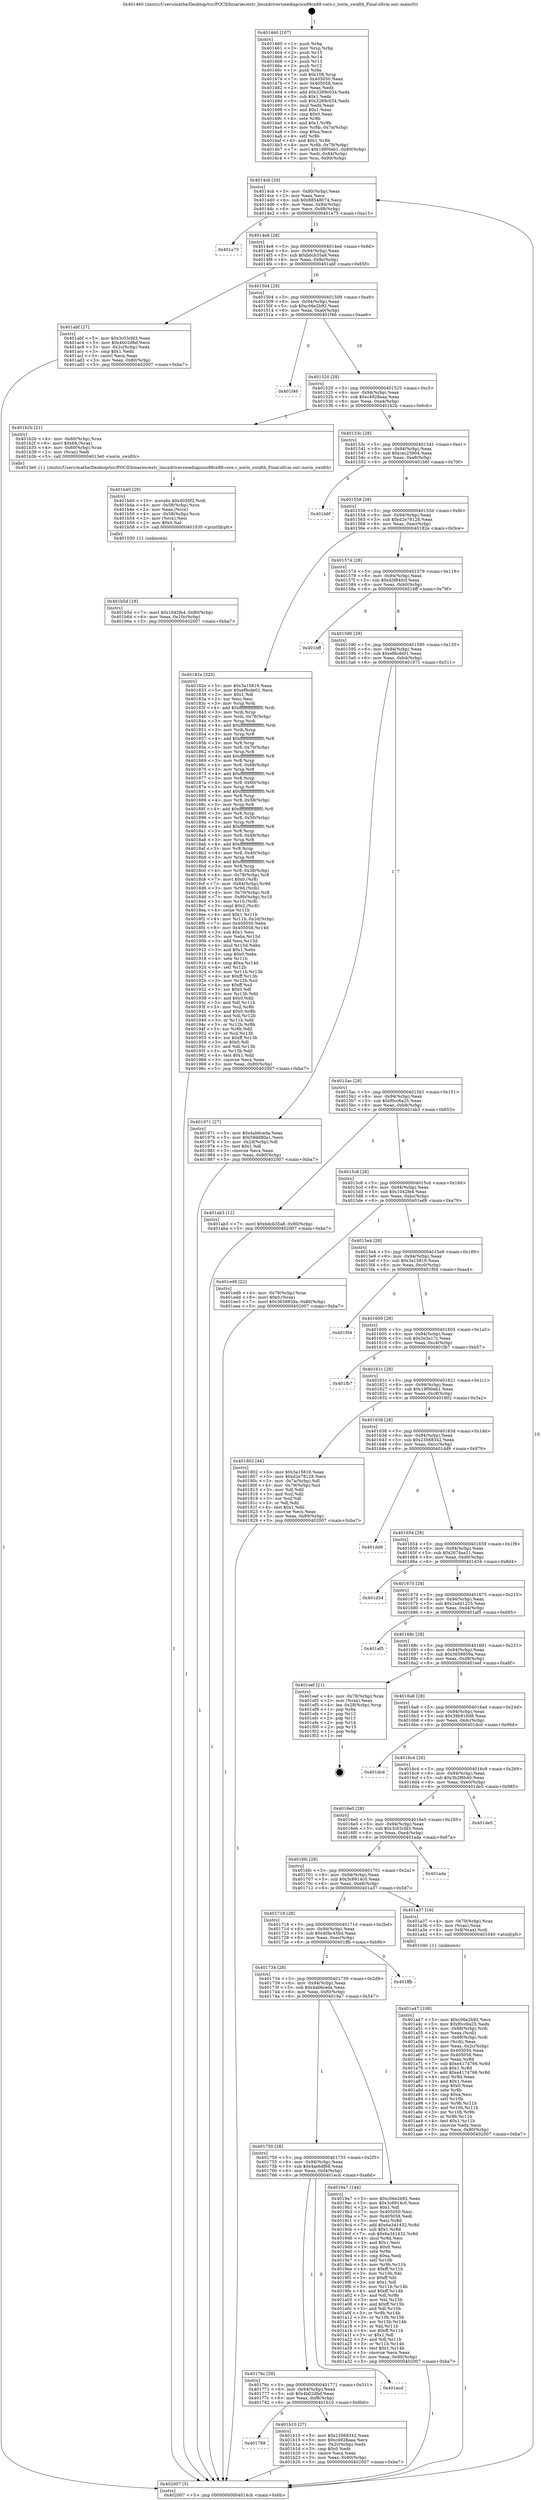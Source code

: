 digraph "0x401460" {
  label = "0x401460 (/mnt/c/Users/mathe/Desktop/tcc/POCII/binaries/extr_linuxdriversmediapcicx88cx88-core.c_norm_swidth_Final-ollvm.out::main(0))"
  labelloc = "t"
  node[shape=record]

  Entry [label="",width=0.3,height=0.3,shape=circle,fillcolor=black,style=filled]
  "0x4014cb" [label="{
     0x4014cb [29]\l
     | [instrs]\l
     &nbsp;&nbsp;0x4014cb \<+3\>: mov -0x80(%rbp),%eax\l
     &nbsp;&nbsp;0x4014ce \<+2\>: mov %eax,%ecx\l
     &nbsp;&nbsp;0x4014d0 \<+6\>: sub $0x88548074,%ecx\l
     &nbsp;&nbsp;0x4014d6 \<+6\>: mov %eax,-0x94(%rbp)\l
     &nbsp;&nbsp;0x4014dc \<+6\>: mov %ecx,-0x98(%rbp)\l
     &nbsp;&nbsp;0x4014e2 \<+6\>: je 0000000000401e75 \<main+0xa15\>\l
  }"]
  "0x401e75" [label="{
     0x401e75\l
  }", style=dashed]
  "0x4014e8" [label="{
     0x4014e8 [28]\l
     | [instrs]\l
     &nbsp;&nbsp;0x4014e8 \<+5\>: jmp 00000000004014ed \<main+0x8d\>\l
     &nbsp;&nbsp;0x4014ed \<+6\>: mov -0x94(%rbp),%eax\l
     &nbsp;&nbsp;0x4014f3 \<+5\>: sub $0xbdcb35a8,%eax\l
     &nbsp;&nbsp;0x4014f8 \<+6\>: mov %eax,-0x9c(%rbp)\l
     &nbsp;&nbsp;0x4014fe \<+6\>: je 0000000000401abf \<main+0x65f\>\l
  }"]
  Exit [label="",width=0.3,height=0.3,shape=circle,fillcolor=black,style=filled,peripheries=2]
  "0x401abf" [label="{
     0x401abf [27]\l
     | [instrs]\l
     &nbsp;&nbsp;0x401abf \<+5\>: mov $0x3c03cfd3,%eax\l
     &nbsp;&nbsp;0x401ac4 \<+5\>: mov $0x4b02dfef,%ecx\l
     &nbsp;&nbsp;0x401ac9 \<+3\>: mov -0x2c(%rbp),%edx\l
     &nbsp;&nbsp;0x401acc \<+3\>: cmp $0x1,%edx\l
     &nbsp;&nbsp;0x401acf \<+3\>: cmovl %ecx,%eax\l
     &nbsp;&nbsp;0x401ad2 \<+3\>: mov %eax,-0x80(%rbp)\l
     &nbsp;&nbsp;0x401ad5 \<+5\>: jmp 0000000000402007 \<main+0xba7\>\l
  }"]
  "0x401504" [label="{
     0x401504 [28]\l
     | [instrs]\l
     &nbsp;&nbsp;0x401504 \<+5\>: jmp 0000000000401509 \<main+0xa9\>\l
     &nbsp;&nbsp;0x401509 \<+6\>: mov -0x94(%rbp),%eax\l
     &nbsp;&nbsp;0x40150f \<+5\>: sub $0xc06e2b92,%eax\l
     &nbsp;&nbsp;0x401514 \<+6\>: mov %eax,-0xa0(%rbp)\l
     &nbsp;&nbsp;0x40151a \<+6\>: je 0000000000401f46 \<main+0xae6\>\l
  }"]
  "0x401b5d" [label="{
     0x401b5d [18]\l
     | [instrs]\l
     &nbsp;&nbsp;0x401b5d \<+7\>: movl $0x1042fe4,-0x80(%rbp)\l
     &nbsp;&nbsp;0x401b64 \<+6\>: mov %eax,-0x10c(%rbp)\l
     &nbsp;&nbsp;0x401b6a \<+5\>: jmp 0000000000402007 \<main+0xba7\>\l
  }"]
  "0x401f46" [label="{
     0x401f46\l
  }", style=dashed]
  "0x401520" [label="{
     0x401520 [28]\l
     | [instrs]\l
     &nbsp;&nbsp;0x401520 \<+5\>: jmp 0000000000401525 \<main+0xc5\>\l
     &nbsp;&nbsp;0x401525 \<+6\>: mov -0x94(%rbp),%eax\l
     &nbsp;&nbsp;0x40152b \<+5\>: sub $0xc4928aaa,%eax\l
     &nbsp;&nbsp;0x401530 \<+6\>: mov %eax,-0xa4(%rbp)\l
     &nbsp;&nbsp;0x401536 \<+6\>: je 0000000000401b2b \<main+0x6cb\>\l
  }"]
  "0x401b40" [label="{
     0x401b40 [29]\l
     | [instrs]\l
     &nbsp;&nbsp;0x401b40 \<+10\>: movabs $0x4030f2,%rdi\l
     &nbsp;&nbsp;0x401b4a \<+4\>: mov -0x58(%rbp),%rcx\l
     &nbsp;&nbsp;0x401b4e \<+2\>: mov %eax,(%rcx)\l
     &nbsp;&nbsp;0x401b50 \<+4\>: mov -0x58(%rbp),%rcx\l
     &nbsp;&nbsp;0x401b54 \<+2\>: mov (%rcx),%esi\l
     &nbsp;&nbsp;0x401b56 \<+2\>: mov $0x0,%al\l
     &nbsp;&nbsp;0x401b58 \<+5\>: call 0000000000401030 \<printf@plt\>\l
     | [calls]\l
     &nbsp;&nbsp;0x401030 \{1\} (unknown)\l
  }"]
  "0x401b2b" [label="{
     0x401b2b [21]\l
     | [instrs]\l
     &nbsp;&nbsp;0x401b2b \<+4\>: mov -0x60(%rbp),%rax\l
     &nbsp;&nbsp;0x401b2f \<+6\>: movl $0x64,(%rax)\l
     &nbsp;&nbsp;0x401b35 \<+4\>: mov -0x60(%rbp),%rax\l
     &nbsp;&nbsp;0x401b39 \<+2\>: mov (%rax),%edi\l
     &nbsp;&nbsp;0x401b3b \<+5\>: call 00000000004013e0 \<norm_swidth\>\l
     | [calls]\l
     &nbsp;&nbsp;0x4013e0 \{1\} (/mnt/c/Users/mathe/Desktop/tcc/POCII/binaries/extr_linuxdriversmediapcicx88cx88-core.c_norm_swidth_Final-ollvm.out::norm_swidth)\l
  }"]
  "0x40153c" [label="{
     0x40153c [28]\l
     | [instrs]\l
     &nbsp;&nbsp;0x40153c \<+5\>: jmp 0000000000401541 \<main+0xe1\>\l
     &nbsp;&nbsp;0x401541 \<+6\>: mov -0x94(%rbp),%eax\l
     &nbsp;&nbsp;0x401547 \<+5\>: sub $0xcec25904,%eax\l
     &nbsp;&nbsp;0x40154c \<+6\>: mov %eax,-0xa8(%rbp)\l
     &nbsp;&nbsp;0x401552 \<+6\>: je 0000000000401b6f \<main+0x70f\>\l
  }"]
  "0x401788" [label="{
     0x401788\l
  }", style=dashed]
  "0x401b6f" [label="{
     0x401b6f\l
  }", style=dashed]
  "0x401558" [label="{
     0x401558 [28]\l
     | [instrs]\l
     &nbsp;&nbsp;0x401558 \<+5\>: jmp 000000000040155d \<main+0xfd\>\l
     &nbsp;&nbsp;0x40155d \<+6\>: mov -0x94(%rbp),%eax\l
     &nbsp;&nbsp;0x401563 \<+5\>: sub $0xd2e78128,%eax\l
     &nbsp;&nbsp;0x401568 \<+6\>: mov %eax,-0xac(%rbp)\l
     &nbsp;&nbsp;0x40156e \<+6\>: je 000000000040182e \<main+0x3ce\>\l
  }"]
  "0x401b10" [label="{
     0x401b10 [27]\l
     | [instrs]\l
     &nbsp;&nbsp;0x401b10 \<+5\>: mov $0x23568342,%eax\l
     &nbsp;&nbsp;0x401b15 \<+5\>: mov $0xc4928aaa,%ecx\l
     &nbsp;&nbsp;0x401b1a \<+3\>: mov -0x2c(%rbp),%edx\l
     &nbsp;&nbsp;0x401b1d \<+3\>: cmp $0x0,%edx\l
     &nbsp;&nbsp;0x401b20 \<+3\>: cmove %ecx,%eax\l
     &nbsp;&nbsp;0x401b23 \<+3\>: mov %eax,-0x80(%rbp)\l
     &nbsp;&nbsp;0x401b26 \<+5\>: jmp 0000000000402007 \<main+0xba7\>\l
  }"]
  "0x40182e" [label="{
     0x40182e [323]\l
     | [instrs]\l
     &nbsp;&nbsp;0x40182e \<+5\>: mov $0x3a15816,%eax\l
     &nbsp;&nbsp;0x401833 \<+5\>: mov $0xef8cde01,%ecx\l
     &nbsp;&nbsp;0x401838 \<+2\>: mov $0x1,%dl\l
     &nbsp;&nbsp;0x40183a \<+2\>: xor %esi,%esi\l
     &nbsp;&nbsp;0x40183c \<+3\>: mov %rsp,%rdi\l
     &nbsp;&nbsp;0x40183f \<+4\>: add $0xfffffffffffffff0,%rdi\l
     &nbsp;&nbsp;0x401843 \<+3\>: mov %rdi,%rsp\l
     &nbsp;&nbsp;0x401846 \<+4\>: mov %rdi,-0x78(%rbp)\l
     &nbsp;&nbsp;0x40184a \<+3\>: mov %rsp,%rdi\l
     &nbsp;&nbsp;0x40184d \<+4\>: add $0xfffffffffffffff0,%rdi\l
     &nbsp;&nbsp;0x401851 \<+3\>: mov %rdi,%rsp\l
     &nbsp;&nbsp;0x401854 \<+3\>: mov %rsp,%r8\l
     &nbsp;&nbsp;0x401857 \<+4\>: add $0xfffffffffffffff0,%r8\l
     &nbsp;&nbsp;0x40185b \<+3\>: mov %r8,%rsp\l
     &nbsp;&nbsp;0x40185e \<+4\>: mov %r8,-0x70(%rbp)\l
     &nbsp;&nbsp;0x401862 \<+3\>: mov %rsp,%r8\l
     &nbsp;&nbsp;0x401865 \<+4\>: add $0xfffffffffffffff0,%r8\l
     &nbsp;&nbsp;0x401869 \<+3\>: mov %r8,%rsp\l
     &nbsp;&nbsp;0x40186c \<+4\>: mov %r8,-0x68(%rbp)\l
     &nbsp;&nbsp;0x401870 \<+3\>: mov %rsp,%r8\l
     &nbsp;&nbsp;0x401873 \<+4\>: add $0xfffffffffffffff0,%r8\l
     &nbsp;&nbsp;0x401877 \<+3\>: mov %r8,%rsp\l
     &nbsp;&nbsp;0x40187a \<+4\>: mov %r8,-0x60(%rbp)\l
     &nbsp;&nbsp;0x40187e \<+3\>: mov %rsp,%r8\l
     &nbsp;&nbsp;0x401881 \<+4\>: add $0xfffffffffffffff0,%r8\l
     &nbsp;&nbsp;0x401885 \<+3\>: mov %r8,%rsp\l
     &nbsp;&nbsp;0x401888 \<+4\>: mov %r8,-0x58(%rbp)\l
     &nbsp;&nbsp;0x40188c \<+3\>: mov %rsp,%r8\l
     &nbsp;&nbsp;0x40188f \<+4\>: add $0xfffffffffffffff0,%r8\l
     &nbsp;&nbsp;0x401893 \<+3\>: mov %r8,%rsp\l
     &nbsp;&nbsp;0x401896 \<+4\>: mov %r8,-0x50(%rbp)\l
     &nbsp;&nbsp;0x40189a \<+3\>: mov %rsp,%r8\l
     &nbsp;&nbsp;0x40189d \<+4\>: add $0xfffffffffffffff0,%r8\l
     &nbsp;&nbsp;0x4018a1 \<+3\>: mov %r8,%rsp\l
     &nbsp;&nbsp;0x4018a4 \<+4\>: mov %r8,-0x48(%rbp)\l
     &nbsp;&nbsp;0x4018a8 \<+3\>: mov %rsp,%r8\l
     &nbsp;&nbsp;0x4018ab \<+4\>: add $0xfffffffffffffff0,%r8\l
     &nbsp;&nbsp;0x4018af \<+3\>: mov %r8,%rsp\l
     &nbsp;&nbsp;0x4018b2 \<+4\>: mov %r8,-0x40(%rbp)\l
     &nbsp;&nbsp;0x4018b6 \<+3\>: mov %rsp,%r8\l
     &nbsp;&nbsp;0x4018b9 \<+4\>: add $0xfffffffffffffff0,%r8\l
     &nbsp;&nbsp;0x4018bd \<+3\>: mov %r8,%rsp\l
     &nbsp;&nbsp;0x4018c0 \<+4\>: mov %r8,-0x38(%rbp)\l
     &nbsp;&nbsp;0x4018c4 \<+4\>: mov -0x78(%rbp),%r8\l
     &nbsp;&nbsp;0x4018c8 \<+7\>: movl $0x0,(%r8)\l
     &nbsp;&nbsp;0x4018cf \<+7\>: mov -0x84(%rbp),%r9d\l
     &nbsp;&nbsp;0x4018d6 \<+3\>: mov %r9d,(%rdi)\l
     &nbsp;&nbsp;0x4018d9 \<+4\>: mov -0x70(%rbp),%r8\l
     &nbsp;&nbsp;0x4018dd \<+7\>: mov -0x90(%rbp),%r10\l
     &nbsp;&nbsp;0x4018e4 \<+3\>: mov %r10,(%r8)\l
     &nbsp;&nbsp;0x4018e7 \<+3\>: cmpl $0x2,(%rdi)\l
     &nbsp;&nbsp;0x4018ea \<+4\>: setne %r11b\l
     &nbsp;&nbsp;0x4018ee \<+4\>: and $0x1,%r11b\l
     &nbsp;&nbsp;0x4018f2 \<+4\>: mov %r11b,-0x2d(%rbp)\l
     &nbsp;&nbsp;0x4018f6 \<+7\>: mov 0x405050,%ebx\l
     &nbsp;&nbsp;0x4018fd \<+8\>: mov 0x405058,%r14d\l
     &nbsp;&nbsp;0x401905 \<+3\>: sub $0x1,%esi\l
     &nbsp;&nbsp;0x401908 \<+3\>: mov %ebx,%r15d\l
     &nbsp;&nbsp;0x40190b \<+3\>: add %esi,%r15d\l
     &nbsp;&nbsp;0x40190e \<+4\>: imul %r15d,%ebx\l
     &nbsp;&nbsp;0x401912 \<+3\>: and $0x1,%ebx\l
     &nbsp;&nbsp;0x401915 \<+3\>: cmp $0x0,%ebx\l
     &nbsp;&nbsp;0x401918 \<+4\>: sete %r11b\l
     &nbsp;&nbsp;0x40191c \<+4\>: cmp $0xa,%r14d\l
     &nbsp;&nbsp;0x401920 \<+4\>: setl %r12b\l
     &nbsp;&nbsp;0x401924 \<+3\>: mov %r11b,%r13b\l
     &nbsp;&nbsp;0x401927 \<+4\>: xor $0xff,%r13b\l
     &nbsp;&nbsp;0x40192b \<+3\>: mov %r12b,%sil\l
     &nbsp;&nbsp;0x40192e \<+4\>: xor $0xff,%sil\l
     &nbsp;&nbsp;0x401932 \<+3\>: xor $0x0,%dl\l
     &nbsp;&nbsp;0x401935 \<+3\>: mov %r13b,%dil\l
     &nbsp;&nbsp;0x401938 \<+4\>: and $0x0,%dil\l
     &nbsp;&nbsp;0x40193c \<+3\>: and %dl,%r11b\l
     &nbsp;&nbsp;0x40193f \<+3\>: mov %sil,%r8b\l
     &nbsp;&nbsp;0x401942 \<+4\>: and $0x0,%r8b\l
     &nbsp;&nbsp;0x401946 \<+3\>: and %dl,%r12b\l
     &nbsp;&nbsp;0x401949 \<+3\>: or %r11b,%dil\l
     &nbsp;&nbsp;0x40194c \<+3\>: or %r12b,%r8b\l
     &nbsp;&nbsp;0x40194f \<+3\>: xor %r8b,%dil\l
     &nbsp;&nbsp;0x401952 \<+3\>: or %sil,%r13b\l
     &nbsp;&nbsp;0x401955 \<+4\>: xor $0xff,%r13b\l
     &nbsp;&nbsp;0x401959 \<+3\>: or $0x0,%dl\l
     &nbsp;&nbsp;0x40195c \<+3\>: and %dl,%r13b\l
     &nbsp;&nbsp;0x40195f \<+3\>: or %r13b,%dil\l
     &nbsp;&nbsp;0x401962 \<+4\>: test $0x1,%dil\l
     &nbsp;&nbsp;0x401966 \<+3\>: cmovne %ecx,%eax\l
     &nbsp;&nbsp;0x401969 \<+3\>: mov %eax,-0x80(%rbp)\l
     &nbsp;&nbsp;0x40196c \<+5\>: jmp 0000000000402007 \<main+0xba7\>\l
  }"]
  "0x401574" [label="{
     0x401574 [28]\l
     | [instrs]\l
     &nbsp;&nbsp;0x401574 \<+5\>: jmp 0000000000401579 \<main+0x119\>\l
     &nbsp;&nbsp;0x401579 \<+6\>: mov -0x94(%rbp),%eax\l
     &nbsp;&nbsp;0x40157f \<+5\>: sub $0xd3f840cf,%eax\l
     &nbsp;&nbsp;0x401584 \<+6\>: mov %eax,-0xb0(%rbp)\l
     &nbsp;&nbsp;0x40158a \<+6\>: je 0000000000401bff \<main+0x79f\>\l
  }"]
  "0x40176c" [label="{
     0x40176c [28]\l
     | [instrs]\l
     &nbsp;&nbsp;0x40176c \<+5\>: jmp 0000000000401771 \<main+0x311\>\l
     &nbsp;&nbsp;0x401771 \<+6\>: mov -0x94(%rbp),%eax\l
     &nbsp;&nbsp;0x401777 \<+5\>: sub $0x4b02dfef,%eax\l
     &nbsp;&nbsp;0x40177c \<+6\>: mov %eax,-0xf8(%rbp)\l
     &nbsp;&nbsp;0x401782 \<+6\>: je 0000000000401b10 \<main+0x6b0\>\l
  }"]
  "0x401bff" [label="{
     0x401bff\l
  }", style=dashed]
  "0x401590" [label="{
     0x401590 [28]\l
     | [instrs]\l
     &nbsp;&nbsp;0x401590 \<+5\>: jmp 0000000000401595 \<main+0x135\>\l
     &nbsp;&nbsp;0x401595 \<+6\>: mov -0x94(%rbp),%eax\l
     &nbsp;&nbsp;0x40159b \<+5\>: sub $0xef8cde01,%eax\l
     &nbsp;&nbsp;0x4015a0 \<+6\>: mov %eax,-0xb4(%rbp)\l
     &nbsp;&nbsp;0x4015a6 \<+6\>: je 0000000000401971 \<main+0x511\>\l
  }"]
  "0x401ecd" [label="{
     0x401ecd\l
  }", style=dashed]
  "0x401971" [label="{
     0x401971 [27]\l
     | [instrs]\l
     &nbsp;&nbsp;0x401971 \<+5\>: mov $0x4ab6ceda,%eax\l
     &nbsp;&nbsp;0x401976 \<+5\>: mov $0x59dd80a1,%ecx\l
     &nbsp;&nbsp;0x40197b \<+3\>: mov -0x2d(%rbp),%dl\l
     &nbsp;&nbsp;0x40197e \<+3\>: test $0x1,%dl\l
     &nbsp;&nbsp;0x401981 \<+3\>: cmovne %ecx,%eax\l
     &nbsp;&nbsp;0x401984 \<+3\>: mov %eax,-0x80(%rbp)\l
     &nbsp;&nbsp;0x401987 \<+5\>: jmp 0000000000402007 \<main+0xba7\>\l
  }"]
  "0x4015ac" [label="{
     0x4015ac [28]\l
     | [instrs]\l
     &nbsp;&nbsp;0x4015ac \<+5\>: jmp 00000000004015b1 \<main+0x151\>\l
     &nbsp;&nbsp;0x4015b1 \<+6\>: mov -0x94(%rbp),%eax\l
     &nbsp;&nbsp;0x4015b7 \<+5\>: sub $0xf0cc6a25,%eax\l
     &nbsp;&nbsp;0x4015bc \<+6\>: mov %eax,-0xb8(%rbp)\l
     &nbsp;&nbsp;0x4015c2 \<+6\>: je 0000000000401ab3 \<main+0x653\>\l
  }"]
  "0x401a47" [label="{
     0x401a47 [108]\l
     | [instrs]\l
     &nbsp;&nbsp;0x401a47 \<+5\>: mov $0xc06e2b92,%ecx\l
     &nbsp;&nbsp;0x401a4c \<+5\>: mov $0xf0cc6a25,%edx\l
     &nbsp;&nbsp;0x401a51 \<+4\>: mov -0x68(%rbp),%rdi\l
     &nbsp;&nbsp;0x401a55 \<+2\>: mov %eax,(%rdi)\l
     &nbsp;&nbsp;0x401a57 \<+4\>: mov -0x68(%rbp),%rdi\l
     &nbsp;&nbsp;0x401a5b \<+2\>: mov (%rdi),%eax\l
     &nbsp;&nbsp;0x401a5d \<+3\>: mov %eax,-0x2c(%rbp)\l
     &nbsp;&nbsp;0x401a60 \<+7\>: mov 0x405050,%eax\l
     &nbsp;&nbsp;0x401a67 \<+7\>: mov 0x405058,%esi\l
     &nbsp;&nbsp;0x401a6e \<+3\>: mov %eax,%r8d\l
     &nbsp;&nbsp;0x401a71 \<+7\>: sub $0xe4174766,%r8d\l
     &nbsp;&nbsp;0x401a78 \<+4\>: sub $0x1,%r8d\l
     &nbsp;&nbsp;0x401a7c \<+7\>: add $0xe4174766,%r8d\l
     &nbsp;&nbsp;0x401a83 \<+4\>: imul %r8d,%eax\l
     &nbsp;&nbsp;0x401a87 \<+3\>: and $0x1,%eax\l
     &nbsp;&nbsp;0x401a8a \<+3\>: cmp $0x0,%eax\l
     &nbsp;&nbsp;0x401a8d \<+4\>: sete %r9b\l
     &nbsp;&nbsp;0x401a91 \<+3\>: cmp $0xa,%esi\l
     &nbsp;&nbsp;0x401a94 \<+4\>: setl %r10b\l
     &nbsp;&nbsp;0x401a98 \<+3\>: mov %r9b,%r11b\l
     &nbsp;&nbsp;0x401a9b \<+3\>: and %r10b,%r11b\l
     &nbsp;&nbsp;0x401a9e \<+3\>: xor %r10b,%r9b\l
     &nbsp;&nbsp;0x401aa1 \<+3\>: or %r9b,%r11b\l
     &nbsp;&nbsp;0x401aa4 \<+4\>: test $0x1,%r11b\l
     &nbsp;&nbsp;0x401aa8 \<+3\>: cmovne %edx,%ecx\l
     &nbsp;&nbsp;0x401aab \<+3\>: mov %ecx,-0x80(%rbp)\l
     &nbsp;&nbsp;0x401aae \<+5\>: jmp 0000000000402007 \<main+0xba7\>\l
  }"]
  "0x401ab3" [label="{
     0x401ab3 [12]\l
     | [instrs]\l
     &nbsp;&nbsp;0x401ab3 \<+7\>: movl $0xbdcb35a8,-0x80(%rbp)\l
     &nbsp;&nbsp;0x401aba \<+5\>: jmp 0000000000402007 \<main+0xba7\>\l
  }"]
  "0x4015c8" [label="{
     0x4015c8 [28]\l
     | [instrs]\l
     &nbsp;&nbsp;0x4015c8 \<+5\>: jmp 00000000004015cd \<main+0x16d\>\l
     &nbsp;&nbsp;0x4015cd \<+6\>: mov -0x94(%rbp),%eax\l
     &nbsp;&nbsp;0x4015d3 \<+5\>: sub $0x1042fe4,%eax\l
     &nbsp;&nbsp;0x4015d8 \<+6\>: mov %eax,-0xbc(%rbp)\l
     &nbsp;&nbsp;0x4015de \<+6\>: je 0000000000401ed9 \<main+0xa79\>\l
  }"]
  "0x401750" [label="{
     0x401750 [28]\l
     | [instrs]\l
     &nbsp;&nbsp;0x401750 \<+5\>: jmp 0000000000401755 \<main+0x2f5\>\l
     &nbsp;&nbsp;0x401755 \<+6\>: mov -0x94(%rbp),%eax\l
     &nbsp;&nbsp;0x40175b \<+5\>: sub $0x4ae6df68,%eax\l
     &nbsp;&nbsp;0x401760 \<+6\>: mov %eax,-0xf4(%rbp)\l
     &nbsp;&nbsp;0x401766 \<+6\>: je 0000000000401ecd \<main+0xa6d\>\l
  }"]
  "0x401ed9" [label="{
     0x401ed9 [22]\l
     | [instrs]\l
     &nbsp;&nbsp;0x401ed9 \<+4\>: mov -0x78(%rbp),%rax\l
     &nbsp;&nbsp;0x401edd \<+6\>: movl $0x0,(%rax)\l
     &nbsp;&nbsp;0x401ee3 \<+7\>: movl $0x3658859a,-0x80(%rbp)\l
     &nbsp;&nbsp;0x401eea \<+5\>: jmp 0000000000402007 \<main+0xba7\>\l
  }"]
  "0x4015e4" [label="{
     0x4015e4 [28]\l
     | [instrs]\l
     &nbsp;&nbsp;0x4015e4 \<+5\>: jmp 00000000004015e9 \<main+0x189\>\l
     &nbsp;&nbsp;0x4015e9 \<+6\>: mov -0x94(%rbp),%eax\l
     &nbsp;&nbsp;0x4015ef \<+5\>: sub $0x3a15816,%eax\l
     &nbsp;&nbsp;0x4015f4 \<+6\>: mov %eax,-0xc0(%rbp)\l
     &nbsp;&nbsp;0x4015fa \<+6\>: je 0000000000401f04 \<main+0xaa4\>\l
  }"]
  "0x4019a7" [label="{
     0x4019a7 [144]\l
     | [instrs]\l
     &nbsp;&nbsp;0x4019a7 \<+5\>: mov $0xc06e2b92,%eax\l
     &nbsp;&nbsp;0x4019ac \<+5\>: mov $0x3c6914c0,%ecx\l
     &nbsp;&nbsp;0x4019b1 \<+2\>: mov $0x1,%dl\l
     &nbsp;&nbsp;0x4019b3 \<+7\>: mov 0x405050,%esi\l
     &nbsp;&nbsp;0x4019ba \<+7\>: mov 0x405058,%edi\l
     &nbsp;&nbsp;0x4019c1 \<+3\>: mov %esi,%r8d\l
     &nbsp;&nbsp;0x4019c4 \<+7\>: add $0x6a341432,%r8d\l
     &nbsp;&nbsp;0x4019cb \<+4\>: sub $0x1,%r8d\l
     &nbsp;&nbsp;0x4019cf \<+7\>: sub $0x6a341432,%r8d\l
     &nbsp;&nbsp;0x4019d6 \<+4\>: imul %r8d,%esi\l
     &nbsp;&nbsp;0x4019da \<+3\>: and $0x1,%esi\l
     &nbsp;&nbsp;0x4019dd \<+3\>: cmp $0x0,%esi\l
     &nbsp;&nbsp;0x4019e0 \<+4\>: sete %r9b\l
     &nbsp;&nbsp;0x4019e4 \<+3\>: cmp $0xa,%edi\l
     &nbsp;&nbsp;0x4019e7 \<+4\>: setl %r10b\l
     &nbsp;&nbsp;0x4019eb \<+3\>: mov %r9b,%r11b\l
     &nbsp;&nbsp;0x4019ee \<+4\>: xor $0xff,%r11b\l
     &nbsp;&nbsp;0x4019f2 \<+3\>: mov %r10b,%bl\l
     &nbsp;&nbsp;0x4019f5 \<+3\>: xor $0xff,%bl\l
     &nbsp;&nbsp;0x4019f8 \<+3\>: xor $0x1,%dl\l
     &nbsp;&nbsp;0x4019fb \<+3\>: mov %r11b,%r14b\l
     &nbsp;&nbsp;0x4019fe \<+4\>: and $0xff,%r14b\l
     &nbsp;&nbsp;0x401a02 \<+3\>: and %dl,%r9b\l
     &nbsp;&nbsp;0x401a05 \<+3\>: mov %bl,%r15b\l
     &nbsp;&nbsp;0x401a08 \<+4\>: and $0xff,%r15b\l
     &nbsp;&nbsp;0x401a0c \<+3\>: and %dl,%r10b\l
     &nbsp;&nbsp;0x401a0f \<+3\>: or %r9b,%r14b\l
     &nbsp;&nbsp;0x401a12 \<+3\>: or %r10b,%r15b\l
     &nbsp;&nbsp;0x401a15 \<+3\>: xor %r15b,%r14b\l
     &nbsp;&nbsp;0x401a18 \<+3\>: or %bl,%r11b\l
     &nbsp;&nbsp;0x401a1b \<+4\>: xor $0xff,%r11b\l
     &nbsp;&nbsp;0x401a1f \<+3\>: or $0x1,%dl\l
     &nbsp;&nbsp;0x401a22 \<+3\>: and %dl,%r11b\l
     &nbsp;&nbsp;0x401a25 \<+3\>: or %r11b,%r14b\l
     &nbsp;&nbsp;0x401a28 \<+4\>: test $0x1,%r14b\l
     &nbsp;&nbsp;0x401a2c \<+3\>: cmovne %ecx,%eax\l
     &nbsp;&nbsp;0x401a2f \<+3\>: mov %eax,-0x80(%rbp)\l
     &nbsp;&nbsp;0x401a32 \<+5\>: jmp 0000000000402007 \<main+0xba7\>\l
  }"]
  "0x401f04" [label="{
     0x401f04\l
  }", style=dashed]
  "0x401600" [label="{
     0x401600 [28]\l
     | [instrs]\l
     &nbsp;&nbsp;0x401600 \<+5\>: jmp 0000000000401605 \<main+0x1a5\>\l
     &nbsp;&nbsp;0x401605 \<+6\>: mov -0x94(%rbp),%eax\l
     &nbsp;&nbsp;0x40160b \<+5\>: sub $0x3e3a17c,%eax\l
     &nbsp;&nbsp;0x401610 \<+6\>: mov %eax,-0xc4(%rbp)\l
     &nbsp;&nbsp;0x401616 \<+6\>: je 0000000000401fb7 \<main+0xb57\>\l
  }"]
  "0x401734" [label="{
     0x401734 [28]\l
     | [instrs]\l
     &nbsp;&nbsp;0x401734 \<+5\>: jmp 0000000000401739 \<main+0x2d9\>\l
     &nbsp;&nbsp;0x401739 \<+6\>: mov -0x94(%rbp),%eax\l
     &nbsp;&nbsp;0x40173f \<+5\>: sub $0x4ab6ceda,%eax\l
     &nbsp;&nbsp;0x401744 \<+6\>: mov %eax,-0xf0(%rbp)\l
     &nbsp;&nbsp;0x40174a \<+6\>: je 00000000004019a7 \<main+0x547\>\l
  }"]
  "0x401fb7" [label="{
     0x401fb7\l
  }", style=dashed]
  "0x40161c" [label="{
     0x40161c [28]\l
     | [instrs]\l
     &nbsp;&nbsp;0x40161c \<+5\>: jmp 0000000000401621 \<main+0x1c1\>\l
     &nbsp;&nbsp;0x401621 \<+6\>: mov -0x94(%rbp),%eax\l
     &nbsp;&nbsp;0x401627 \<+5\>: sub $0x19f00eb1,%eax\l
     &nbsp;&nbsp;0x40162c \<+6\>: mov %eax,-0xc8(%rbp)\l
     &nbsp;&nbsp;0x401632 \<+6\>: je 0000000000401802 \<main+0x3a2\>\l
  }"]
  "0x401ffb" [label="{
     0x401ffb\l
  }", style=dashed]
  "0x401802" [label="{
     0x401802 [44]\l
     | [instrs]\l
     &nbsp;&nbsp;0x401802 \<+5\>: mov $0x3a15816,%eax\l
     &nbsp;&nbsp;0x401807 \<+5\>: mov $0xd2e78128,%ecx\l
     &nbsp;&nbsp;0x40180c \<+3\>: mov -0x7a(%rbp),%dl\l
     &nbsp;&nbsp;0x40180f \<+4\>: mov -0x79(%rbp),%sil\l
     &nbsp;&nbsp;0x401813 \<+3\>: mov %dl,%dil\l
     &nbsp;&nbsp;0x401816 \<+3\>: and %sil,%dil\l
     &nbsp;&nbsp;0x401819 \<+3\>: xor %sil,%dl\l
     &nbsp;&nbsp;0x40181c \<+3\>: or %dl,%dil\l
     &nbsp;&nbsp;0x40181f \<+4\>: test $0x1,%dil\l
     &nbsp;&nbsp;0x401823 \<+3\>: cmovne %ecx,%eax\l
     &nbsp;&nbsp;0x401826 \<+3\>: mov %eax,-0x80(%rbp)\l
     &nbsp;&nbsp;0x401829 \<+5\>: jmp 0000000000402007 \<main+0xba7\>\l
  }"]
  "0x401638" [label="{
     0x401638 [28]\l
     | [instrs]\l
     &nbsp;&nbsp;0x401638 \<+5\>: jmp 000000000040163d \<main+0x1dd\>\l
     &nbsp;&nbsp;0x40163d \<+6\>: mov -0x94(%rbp),%eax\l
     &nbsp;&nbsp;0x401643 \<+5\>: sub $0x23568342,%eax\l
     &nbsp;&nbsp;0x401648 \<+6\>: mov %eax,-0xcc(%rbp)\l
     &nbsp;&nbsp;0x40164e \<+6\>: je 0000000000401dd9 \<main+0x979\>\l
  }"]
  "0x402007" [label="{
     0x402007 [5]\l
     | [instrs]\l
     &nbsp;&nbsp;0x402007 \<+5\>: jmp 00000000004014cb \<main+0x6b\>\l
  }"]
  "0x401460" [label="{
     0x401460 [107]\l
     | [instrs]\l
     &nbsp;&nbsp;0x401460 \<+1\>: push %rbp\l
     &nbsp;&nbsp;0x401461 \<+3\>: mov %rsp,%rbp\l
     &nbsp;&nbsp;0x401464 \<+2\>: push %r15\l
     &nbsp;&nbsp;0x401466 \<+2\>: push %r14\l
     &nbsp;&nbsp;0x401468 \<+2\>: push %r13\l
     &nbsp;&nbsp;0x40146a \<+2\>: push %r12\l
     &nbsp;&nbsp;0x40146c \<+1\>: push %rbx\l
     &nbsp;&nbsp;0x40146d \<+7\>: sub $0x108,%rsp\l
     &nbsp;&nbsp;0x401474 \<+7\>: mov 0x405050,%eax\l
     &nbsp;&nbsp;0x40147b \<+7\>: mov 0x405058,%ecx\l
     &nbsp;&nbsp;0x401482 \<+2\>: mov %eax,%edx\l
     &nbsp;&nbsp;0x401484 \<+6\>: add $0x3269c034,%edx\l
     &nbsp;&nbsp;0x40148a \<+3\>: sub $0x1,%edx\l
     &nbsp;&nbsp;0x40148d \<+6\>: sub $0x3269c034,%edx\l
     &nbsp;&nbsp;0x401493 \<+3\>: imul %edx,%eax\l
     &nbsp;&nbsp;0x401496 \<+3\>: and $0x1,%eax\l
     &nbsp;&nbsp;0x401499 \<+3\>: cmp $0x0,%eax\l
     &nbsp;&nbsp;0x40149c \<+4\>: sete %r8b\l
     &nbsp;&nbsp;0x4014a0 \<+4\>: and $0x1,%r8b\l
     &nbsp;&nbsp;0x4014a4 \<+4\>: mov %r8b,-0x7a(%rbp)\l
     &nbsp;&nbsp;0x4014a8 \<+3\>: cmp $0xa,%ecx\l
     &nbsp;&nbsp;0x4014ab \<+4\>: setl %r8b\l
     &nbsp;&nbsp;0x4014af \<+4\>: and $0x1,%r8b\l
     &nbsp;&nbsp;0x4014b3 \<+4\>: mov %r8b,-0x79(%rbp)\l
     &nbsp;&nbsp;0x4014b7 \<+7\>: movl $0x19f00eb1,-0x80(%rbp)\l
     &nbsp;&nbsp;0x4014be \<+6\>: mov %edi,-0x84(%rbp)\l
     &nbsp;&nbsp;0x4014c4 \<+7\>: mov %rsi,-0x90(%rbp)\l
  }"]
  "0x401718" [label="{
     0x401718 [28]\l
     | [instrs]\l
     &nbsp;&nbsp;0x401718 \<+5\>: jmp 000000000040171d \<main+0x2bd\>\l
     &nbsp;&nbsp;0x40171d \<+6\>: mov -0x94(%rbp),%eax\l
     &nbsp;&nbsp;0x401723 \<+5\>: sub $0x40bc450d,%eax\l
     &nbsp;&nbsp;0x401728 \<+6\>: mov %eax,-0xec(%rbp)\l
     &nbsp;&nbsp;0x40172e \<+6\>: je 0000000000401ffb \<main+0xb9b\>\l
  }"]
  "0x401a37" [label="{
     0x401a37 [16]\l
     | [instrs]\l
     &nbsp;&nbsp;0x401a37 \<+4\>: mov -0x70(%rbp),%rax\l
     &nbsp;&nbsp;0x401a3b \<+3\>: mov (%rax),%rax\l
     &nbsp;&nbsp;0x401a3e \<+4\>: mov 0x8(%rax),%rdi\l
     &nbsp;&nbsp;0x401a42 \<+5\>: call 0000000000401040 \<atoi@plt\>\l
     | [calls]\l
     &nbsp;&nbsp;0x401040 \{1\} (unknown)\l
  }"]
  "0x401dd9" [label="{
     0x401dd9\l
  }", style=dashed]
  "0x401654" [label="{
     0x401654 [28]\l
     | [instrs]\l
     &nbsp;&nbsp;0x401654 \<+5\>: jmp 0000000000401659 \<main+0x1f9\>\l
     &nbsp;&nbsp;0x401659 \<+6\>: mov -0x94(%rbp),%eax\l
     &nbsp;&nbsp;0x40165f \<+5\>: sub $0x2674aa11,%eax\l
     &nbsp;&nbsp;0x401664 \<+6\>: mov %eax,-0xd0(%rbp)\l
     &nbsp;&nbsp;0x40166a \<+6\>: je 0000000000401d34 \<main+0x8d4\>\l
  }"]
  "0x4016fc" [label="{
     0x4016fc [28]\l
     | [instrs]\l
     &nbsp;&nbsp;0x4016fc \<+5\>: jmp 0000000000401701 \<main+0x2a1\>\l
     &nbsp;&nbsp;0x401701 \<+6\>: mov -0x94(%rbp),%eax\l
     &nbsp;&nbsp;0x401707 \<+5\>: sub $0x3c6914c0,%eax\l
     &nbsp;&nbsp;0x40170c \<+6\>: mov %eax,-0xe8(%rbp)\l
     &nbsp;&nbsp;0x401712 \<+6\>: je 0000000000401a37 \<main+0x5d7\>\l
  }"]
  "0x401d34" [label="{
     0x401d34\l
  }", style=dashed]
  "0x401670" [label="{
     0x401670 [28]\l
     | [instrs]\l
     &nbsp;&nbsp;0x401670 \<+5\>: jmp 0000000000401675 \<main+0x215\>\l
     &nbsp;&nbsp;0x401675 \<+6\>: mov -0x94(%rbp),%eax\l
     &nbsp;&nbsp;0x40167b \<+5\>: sub $0x2add1225,%eax\l
     &nbsp;&nbsp;0x401680 \<+6\>: mov %eax,-0xd4(%rbp)\l
     &nbsp;&nbsp;0x401686 \<+6\>: je 0000000000401af5 \<main+0x695\>\l
  }"]
  "0x401ada" [label="{
     0x401ada\l
  }", style=dashed]
  "0x401af5" [label="{
     0x401af5\l
  }", style=dashed]
  "0x40168c" [label="{
     0x40168c [28]\l
     | [instrs]\l
     &nbsp;&nbsp;0x40168c \<+5\>: jmp 0000000000401691 \<main+0x231\>\l
     &nbsp;&nbsp;0x401691 \<+6\>: mov -0x94(%rbp),%eax\l
     &nbsp;&nbsp;0x401697 \<+5\>: sub $0x3658859a,%eax\l
     &nbsp;&nbsp;0x40169c \<+6\>: mov %eax,-0xd8(%rbp)\l
     &nbsp;&nbsp;0x4016a2 \<+6\>: je 0000000000401eef \<main+0xa8f\>\l
  }"]
  "0x4016e0" [label="{
     0x4016e0 [28]\l
     | [instrs]\l
     &nbsp;&nbsp;0x4016e0 \<+5\>: jmp 00000000004016e5 \<main+0x285\>\l
     &nbsp;&nbsp;0x4016e5 \<+6\>: mov -0x94(%rbp),%eax\l
     &nbsp;&nbsp;0x4016eb \<+5\>: sub $0x3c03cfd3,%eax\l
     &nbsp;&nbsp;0x4016f0 \<+6\>: mov %eax,-0xe4(%rbp)\l
     &nbsp;&nbsp;0x4016f6 \<+6\>: je 0000000000401ada \<main+0x67a\>\l
  }"]
  "0x401eef" [label="{
     0x401eef [21]\l
     | [instrs]\l
     &nbsp;&nbsp;0x401eef \<+4\>: mov -0x78(%rbp),%rax\l
     &nbsp;&nbsp;0x401ef3 \<+2\>: mov (%rax),%eax\l
     &nbsp;&nbsp;0x401ef5 \<+4\>: lea -0x28(%rbp),%rsp\l
     &nbsp;&nbsp;0x401ef9 \<+1\>: pop %rbx\l
     &nbsp;&nbsp;0x401efa \<+2\>: pop %r12\l
     &nbsp;&nbsp;0x401efc \<+2\>: pop %r13\l
     &nbsp;&nbsp;0x401efe \<+2\>: pop %r14\l
     &nbsp;&nbsp;0x401f00 \<+2\>: pop %r15\l
     &nbsp;&nbsp;0x401f02 \<+1\>: pop %rbp\l
     &nbsp;&nbsp;0x401f03 \<+1\>: ret\l
  }"]
  "0x4016a8" [label="{
     0x4016a8 [28]\l
     | [instrs]\l
     &nbsp;&nbsp;0x4016a8 \<+5\>: jmp 00000000004016ad \<main+0x24d\>\l
     &nbsp;&nbsp;0x4016ad \<+6\>: mov -0x94(%rbp),%eax\l
     &nbsp;&nbsp;0x4016b3 \<+5\>: sub $0x39b916d8,%eax\l
     &nbsp;&nbsp;0x4016b8 \<+6\>: mov %eax,-0xdc(%rbp)\l
     &nbsp;&nbsp;0x4016be \<+6\>: je 0000000000401dcd \<main+0x96d\>\l
  }"]
  "0x401de5" [label="{
     0x401de5\l
  }", style=dashed]
  "0x401dcd" [label="{
     0x401dcd\l
  }", style=dashed]
  "0x4016c4" [label="{
     0x4016c4 [28]\l
     | [instrs]\l
     &nbsp;&nbsp;0x4016c4 \<+5\>: jmp 00000000004016c9 \<main+0x269\>\l
     &nbsp;&nbsp;0x4016c9 \<+6\>: mov -0x94(%rbp),%eax\l
     &nbsp;&nbsp;0x4016cf \<+5\>: sub $0x3b2f6b40,%eax\l
     &nbsp;&nbsp;0x4016d4 \<+6\>: mov %eax,-0xe0(%rbp)\l
     &nbsp;&nbsp;0x4016da \<+6\>: je 0000000000401de5 \<main+0x985\>\l
  }"]
  Entry -> "0x401460" [label=" 1"]
  "0x4014cb" -> "0x401e75" [label=" 0"]
  "0x4014cb" -> "0x4014e8" [label=" 11"]
  "0x401eef" -> Exit [label=" 1"]
  "0x4014e8" -> "0x401abf" [label=" 1"]
  "0x4014e8" -> "0x401504" [label=" 10"]
  "0x401ed9" -> "0x402007" [label=" 1"]
  "0x401504" -> "0x401f46" [label=" 0"]
  "0x401504" -> "0x401520" [label=" 10"]
  "0x401b5d" -> "0x402007" [label=" 1"]
  "0x401520" -> "0x401b2b" [label=" 1"]
  "0x401520" -> "0x40153c" [label=" 9"]
  "0x401b40" -> "0x401b5d" [label=" 1"]
  "0x40153c" -> "0x401b6f" [label=" 0"]
  "0x40153c" -> "0x401558" [label=" 9"]
  "0x401b2b" -> "0x401b40" [label=" 1"]
  "0x401558" -> "0x40182e" [label=" 1"]
  "0x401558" -> "0x401574" [label=" 8"]
  "0x401b10" -> "0x402007" [label=" 1"]
  "0x401574" -> "0x401bff" [label=" 0"]
  "0x401574" -> "0x401590" [label=" 8"]
  "0x40176c" -> "0x401b10" [label=" 1"]
  "0x401590" -> "0x401971" [label=" 1"]
  "0x401590" -> "0x4015ac" [label=" 7"]
  "0x40176c" -> "0x401788" [label=" 0"]
  "0x4015ac" -> "0x401ab3" [label=" 1"]
  "0x4015ac" -> "0x4015c8" [label=" 6"]
  "0x401750" -> "0x401ecd" [label=" 0"]
  "0x4015c8" -> "0x401ed9" [label=" 1"]
  "0x4015c8" -> "0x4015e4" [label=" 5"]
  "0x401750" -> "0x40176c" [label=" 1"]
  "0x4015e4" -> "0x401f04" [label=" 0"]
  "0x4015e4" -> "0x401600" [label=" 5"]
  "0x401abf" -> "0x402007" [label=" 1"]
  "0x401600" -> "0x401fb7" [label=" 0"]
  "0x401600" -> "0x40161c" [label=" 5"]
  "0x401a47" -> "0x402007" [label=" 1"]
  "0x40161c" -> "0x401802" [label=" 1"]
  "0x40161c" -> "0x401638" [label=" 4"]
  "0x401802" -> "0x402007" [label=" 1"]
  "0x401460" -> "0x4014cb" [label=" 1"]
  "0x402007" -> "0x4014cb" [label=" 10"]
  "0x401a37" -> "0x401a47" [label=" 1"]
  "0x40182e" -> "0x402007" [label=" 1"]
  "0x401971" -> "0x402007" [label=" 1"]
  "0x401734" -> "0x401750" [label=" 1"]
  "0x401638" -> "0x401dd9" [label=" 0"]
  "0x401638" -> "0x401654" [label=" 4"]
  "0x401734" -> "0x4019a7" [label=" 1"]
  "0x401654" -> "0x401d34" [label=" 0"]
  "0x401654" -> "0x401670" [label=" 4"]
  "0x401718" -> "0x401734" [label=" 2"]
  "0x401670" -> "0x401af5" [label=" 0"]
  "0x401670" -> "0x40168c" [label=" 4"]
  "0x401718" -> "0x401ffb" [label=" 0"]
  "0x40168c" -> "0x401eef" [label=" 1"]
  "0x40168c" -> "0x4016a8" [label=" 3"]
  "0x4016fc" -> "0x401718" [label=" 2"]
  "0x4016a8" -> "0x401dcd" [label=" 0"]
  "0x4016a8" -> "0x4016c4" [label=" 3"]
  "0x4016fc" -> "0x401a37" [label=" 1"]
  "0x4016c4" -> "0x401de5" [label=" 0"]
  "0x4016c4" -> "0x4016e0" [label=" 3"]
  "0x4019a7" -> "0x402007" [label=" 1"]
  "0x4016e0" -> "0x401ada" [label=" 0"]
  "0x4016e0" -> "0x4016fc" [label=" 3"]
  "0x401ab3" -> "0x402007" [label=" 1"]
}

